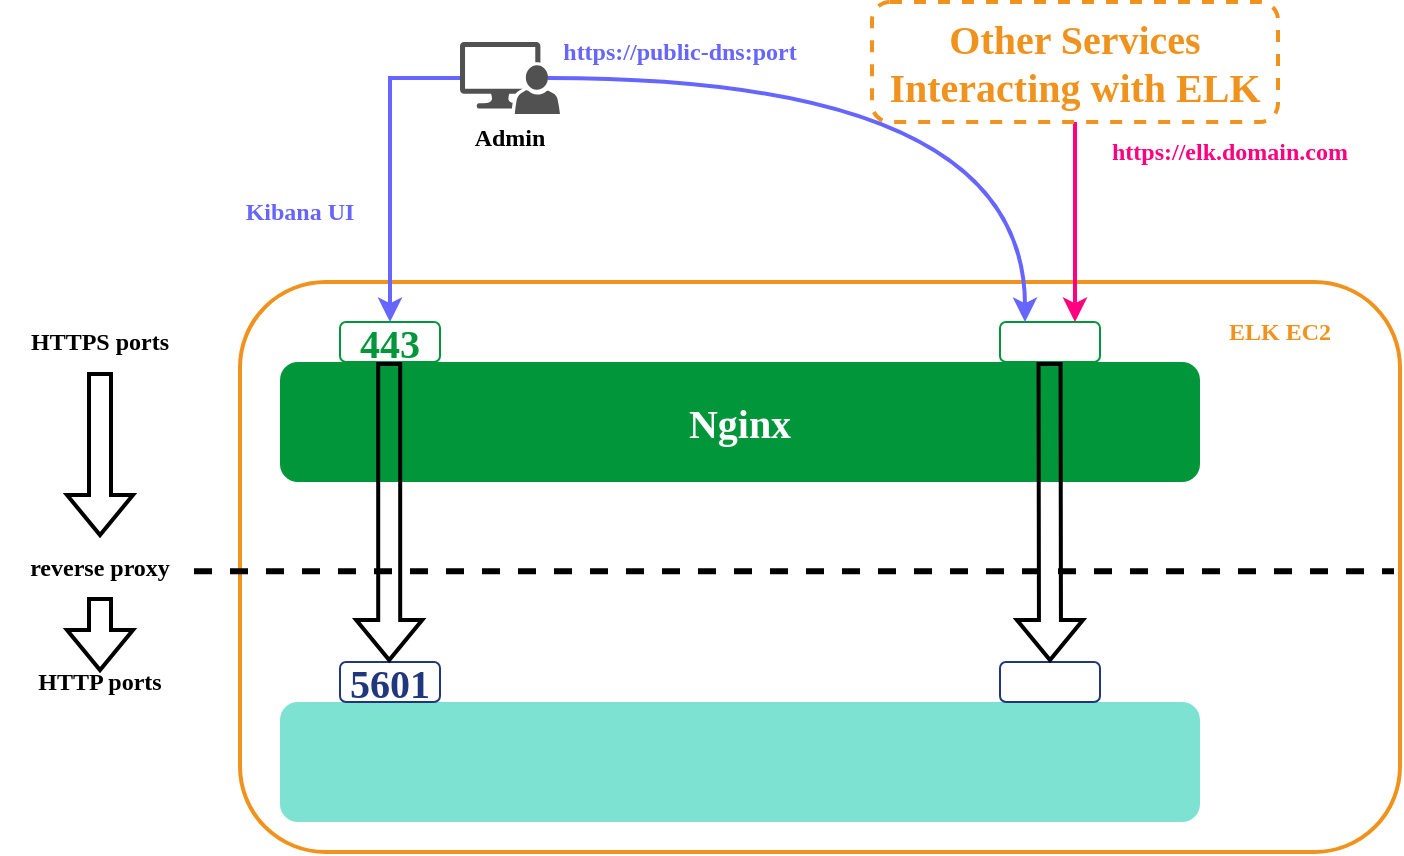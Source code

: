 <mxfile version="23.1.6" type="device">
  <diagram name="Page-1" id="2RRsDSpMer9sEVERHo-K">
    <mxGraphModel dx="522" dy="1430" grid="1" gridSize="10" guides="1" tooltips="1" connect="1" arrows="1" fold="1" page="1" pageScale="1" pageWidth="850" pageHeight="1100" math="0" shadow="0">
      <root>
        <mxCell id="0" />
        <mxCell id="1" parent="0" />
        <mxCell id="0T_FGqLuQsuZokZaV_jl-1" value="" style="rounded=1;whiteSpace=wrap;html=1;fillColor=none;strokeColor=#F0931E;strokeWidth=2;fontFamily=Ubuntu;fontStyle=1" parent="1" vertex="1">
          <mxGeometry x="190" y="70" width="580" height="285" as="geometry" />
        </mxCell>
        <mxCell id="0T_FGqLuQsuZokZaV_jl-2" value="&lt;font style=&quot;font-size: 20px;&quot; color=&quot;#ffffff&quot;&gt;&lt;span&gt;&lt;br&gt;&lt;/span&gt;&lt;/font&gt;" style="rounded=1;whiteSpace=wrap;html=1;fillColor=#7DE2D1;strokeWidth=5;strokeColor=none;fontFamily=Ubuntu;fontStyle=1" parent="1" vertex="1">
          <mxGeometry x="210" y="280" width="460" height="60" as="geometry" />
        </mxCell>
        <mxCell id="0T_FGqLuQsuZokZaV_jl-3" value="&lt;font style=&quot;font-size: 20px;&quot; color=&quot;#ffffff&quot;&gt;&lt;span&gt;Nginx&lt;/span&gt;&lt;/font&gt;" style="rounded=1;whiteSpace=wrap;html=1;fillColor=#009639;strokeColor=none;strokeWidth=5;fontFamily=Ubuntu;fontStyle=1" parent="1" vertex="1">
          <mxGeometry x="210" y="110" width="460" height="60" as="geometry" />
        </mxCell>
        <mxCell id="0T_FGqLuQsuZokZaV_jl-7" value="&lt;font color=&quot;#009639&quot; size=&quot;1&quot;&gt;&lt;span style=&quot;font-size: 20px;&quot;&gt;443&lt;/span&gt;&lt;/font&gt;" style="rounded=1;whiteSpace=wrap;html=1;strokeColor=#009639;strokeWidth=1;fontFamily=Ubuntu;fontStyle=1" parent="1" vertex="1">
          <mxGeometry x="240" y="90" width="50" height="20" as="geometry" />
        </mxCell>
        <mxCell id="0T_FGqLuQsuZokZaV_jl-8" value="" style="rounded=1;whiteSpace=wrap;html=1;strokeColor=#009639;strokeWidth=1;fontFamily=Ubuntu;fontStyle=1" parent="1" vertex="1">
          <mxGeometry x="570" y="90" width="50" height="20" as="geometry" />
        </mxCell>
        <mxCell id="0T_FGqLuQsuZokZaV_jl-9" value="" style="rounded=1;whiteSpace=wrap;html=1;strokeColor=#20377D;fontFamily=Ubuntu;fontStyle=1" parent="1" vertex="1">
          <mxGeometry x="570" y="260" width="50" height="20" as="geometry" />
        </mxCell>
        <mxCell id="0T_FGqLuQsuZokZaV_jl-10" value="" style="shape=flexArrow;endArrow=classic;html=1;rounded=0;entryX=0.5;entryY=0;entryDx=0;entryDy=0;strokeWidth=2;fontFamily=Ubuntu;fontStyle=1" parent="1" target="0T_FGqLuQsuZokZaV_jl-9" edge="1">
          <mxGeometry width="50" height="50" relative="1" as="geometry">
            <mxPoint x="594.78" y="110" as="sourcePoint" />
            <mxPoint x="594.78" y="256" as="targetPoint" />
          </mxGeometry>
        </mxCell>
        <mxCell id="0T_FGqLuQsuZokZaV_jl-11" value="" style="endArrow=none;dashed=1;html=1;strokeWidth=3;rounded=0;fontFamily=Ubuntu;fontStyle=1" parent="1" edge="1">
          <mxGeometry width="50" height="50" relative="1" as="geometry">
            <mxPoint x="167" y="214.66" as="sourcePoint" />
            <mxPoint x="767" y="214.66" as="targetPoint" />
          </mxGeometry>
        </mxCell>
        <mxCell id="0T_FGqLuQsuZokZaV_jl-12" value="&lt;font&gt;&lt;span&gt;HTTPS ports&lt;/span&gt;&lt;/font&gt;" style="text;html=1;strokeColor=none;fillColor=none;align=center;verticalAlign=middle;whiteSpace=wrap;rounded=0;fontFamily=Ubuntu;fontStyle=1" parent="1" vertex="1">
          <mxGeometry x="70" y="85" width="100" height="30" as="geometry" />
        </mxCell>
        <mxCell id="0T_FGqLuQsuZokZaV_jl-13" value="&lt;font&gt;&lt;span&gt;HTTP ports&lt;/span&gt;&lt;/font&gt;" style="text;html=1;strokeColor=none;fillColor=none;align=center;verticalAlign=middle;whiteSpace=wrap;rounded=0;fontFamily=Ubuntu;fontStyle=1" parent="1" vertex="1">
          <mxGeometry x="70" y="255" width="100" height="30" as="geometry" />
        </mxCell>
        <mxCell id="0T_FGqLuQsuZokZaV_jl-14" value="" style="shape=flexArrow;endArrow=classic;html=1;rounded=0;entryX=0.5;entryY=0;entryDx=0;entryDy=0;strokeWidth=2;fontFamily=Ubuntu;fontStyle=1" parent="1" source="0T_FGqLuQsuZokZaV_jl-16" edge="1">
          <mxGeometry width="50" height="50" relative="1" as="geometry">
            <mxPoint x="120" y="115" as="sourcePoint" />
            <mxPoint x="120" y="265" as="targetPoint" />
          </mxGeometry>
        </mxCell>
        <mxCell id="0T_FGqLuQsuZokZaV_jl-15" value="" style="shape=flexArrow;endArrow=classic;html=1;rounded=0;entryX=0.5;entryY=0;entryDx=0;entryDy=0;strokeWidth=2;fontFamily=Ubuntu;fontStyle=1" parent="1" target="0T_FGqLuQsuZokZaV_jl-16" edge="1">
          <mxGeometry width="50" height="50" relative="1" as="geometry">
            <mxPoint x="120" y="115" as="sourcePoint" />
            <mxPoint x="120" y="265" as="targetPoint" />
          </mxGeometry>
        </mxCell>
        <mxCell id="0T_FGqLuQsuZokZaV_jl-16" value="&lt;font style=&quot;font-size: 12px;&quot;&gt;&lt;span&gt;reverse proxy&lt;br&gt;&lt;/span&gt;&lt;/font&gt;" style="text;html=1;strokeColor=none;fillColor=none;align=center;verticalAlign=middle;whiteSpace=wrap;rounded=0;fontFamily=Ubuntu;fontStyle=1" parent="1" vertex="1">
          <mxGeometry x="70" y="197.5" width="100" height="30" as="geometry" />
        </mxCell>
        <mxCell id="0T_FGqLuQsuZokZaV_jl-17" value="&lt;font color=&quot;#20377d&quot; size=&quot;1&quot;&gt;&lt;span style=&quot;font-size: 20px;&quot;&gt;5601&lt;/span&gt;&lt;/font&gt;" style="rounded=1;whiteSpace=wrap;html=1;strokeColor=#20377D;strokeWidth=1;fontFamily=Ubuntu;fontStyle=1" parent="1" vertex="1">
          <mxGeometry x="240" y="260" width="50" height="20" as="geometry" />
        </mxCell>
        <mxCell id="0T_FGqLuQsuZokZaV_jl-18" style="edgeStyle=orthogonalEdgeStyle;rounded=0;orthogonalLoop=1;jettySize=auto;html=1;strokeWidth=2;strokeColor=#6666FF;fontFamily=Ubuntu;fontStyle=1" parent="1" source="0T_FGqLuQsuZokZaV_jl-21" target="0T_FGqLuQsuZokZaV_jl-7" edge="1">
          <mxGeometry relative="1" as="geometry" />
        </mxCell>
        <mxCell id="0T_FGqLuQsuZokZaV_jl-20" style="edgeStyle=orthogonalEdgeStyle;rounded=0;orthogonalLoop=1;jettySize=auto;html=1;exitX=0.88;exitY=0.5;exitDx=0;exitDy=0;exitPerimeter=0;entryX=0.25;entryY=0;entryDx=0;entryDy=0;curved=1;strokeWidth=2;strokeColor=#6666FF;fontFamily=Ubuntu;fontStyle=1" parent="1" source="0T_FGqLuQsuZokZaV_jl-21" target="0T_FGqLuQsuZokZaV_jl-8" edge="1">
          <mxGeometry relative="1" as="geometry" />
        </mxCell>
        <mxCell id="0T_FGqLuQsuZokZaV_jl-21" value="" style="sketch=0;pointerEvents=1;shadow=0;dashed=0;html=1;strokeColor=none;labelPosition=center;verticalLabelPosition=bottom;verticalAlign=top;align=center;fillColor=#515151;shape=mxgraph.mscae.system_center.admin_console;fontFamily=Ubuntu;fontStyle=1" parent="1" vertex="1">
          <mxGeometry x="300" y="-50" width="50" height="36" as="geometry" />
        </mxCell>
        <mxCell id="0T_FGqLuQsuZokZaV_jl-22" value="&lt;font&gt;&lt;span&gt;Admin&lt;br&gt;&lt;br&gt;&lt;/span&gt;&lt;/font&gt;" style="text;html=1;strokeColor=none;fillColor=none;align=center;verticalAlign=middle;whiteSpace=wrap;rounded=0;fontFamily=Ubuntu;fontStyle=1" parent="1" vertex="1">
          <mxGeometry x="275" y="-10" width="100" height="30" as="geometry" />
        </mxCell>
        <mxCell id="0T_FGqLuQsuZokZaV_jl-23" value="&lt;font&gt;&lt;span&gt;Kibana UI&lt;br&gt;&lt;/span&gt;&lt;/font&gt;" style="text;html=1;strokeColor=none;fillColor=none;align=center;verticalAlign=middle;whiteSpace=wrap;rounded=0;fontColor=#6666FF;fontFamily=Ubuntu;fontStyle=1" parent="1" vertex="1">
          <mxGeometry x="170" y="20" width="100" height="30" as="geometry" />
        </mxCell>
        <mxCell id="0T_FGqLuQsuZokZaV_jl-25" style="edgeStyle=orthogonalEdgeStyle;rounded=0;orthogonalLoop=1;jettySize=auto;html=1;exitX=0.5;exitY=1;exitDx=0;exitDy=0;entryX=0.75;entryY=0;entryDx=0;entryDy=0;strokeWidth=2;strokeColor=#FF0080;fontFamily=Ubuntu;fontStyle=1" parent="1" source="0T_FGqLuQsuZokZaV_jl-26" target="0T_FGqLuQsuZokZaV_jl-8" edge="1">
          <mxGeometry relative="1" as="geometry" />
        </mxCell>
        <mxCell id="0T_FGqLuQsuZokZaV_jl-26" value="&lt;font color=&quot;#f0931e&quot; style=&quot;font-size: 20px;&quot;&gt;&lt;span&gt;Other Services&lt;br&gt;Interacting with ELK&lt;br&gt;&lt;/span&gt;&lt;/font&gt;" style="rounded=1;whiteSpace=wrap;html=1;strokeWidth=2;strokeColor=#F0931E;fontFamily=Ubuntu;fontStyle=1;dashed=1;" parent="1" vertex="1">
          <mxGeometry x="506" y="-70" width="203" height="60" as="geometry" />
        </mxCell>
        <mxCell id="0T_FGqLuQsuZokZaV_jl-35" value="" style="shape=flexArrow;endArrow=classic;html=1;rounded=0;entryX=0.5;entryY=0;entryDx=0;entryDy=0;strokeWidth=2;fontFamily=Ubuntu;fontStyle=1" parent="1" edge="1">
          <mxGeometry width="50" height="50" relative="1" as="geometry">
            <mxPoint x="264.6" y="110" as="sourcePoint" />
            <mxPoint x="264.6" y="260" as="targetPoint" />
          </mxGeometry>
        </mxCell>
        <mxCell id="0T_FGqLuQsuZokZaV_jl-36" value="&lt;font color=&quot;#f0931e&quot;&gt;&lt;span&gt;ELK EC2&lt;/span&gt;&lt;/font&gt;" style="text;html=1;strokeColor=none;fillColor=none;align=center;verticalAlign=middle;whiteSpace=wrap;rounded=0;fontFamily=Ubuntu;fontStyle=1" parent="1" vertex="1">
          <mxGeometry x="660" y="80" width="100" height="30" as="geometry" />
        </mxCell>
        <mxCell id="0T_FGqLuQsuZokZaV_jl-39" value="&lt;font&gt;&lt;span&gt;&lt;font color=&quot;#ff0080&quot;&gt;https://elk.domain.com&lt;/font&gt;&lt;br&gt;&lt;/span&gt;&lt;/font&gt;" style="text;html=1;strokeColor=none;fillColor=none;align=center;verticalAlign=middle;whiteSpace=wrap;rounded=0;fontFamily=Ubuntu;fontStyle=1" parent="1" vertex="1">
          <mxGeometry x="620" y="-10" width="130" height="30" as="geometry" />
        </mxCell>
        <mxCell id="0T_FGqLuQsuZokZaV_jl-40" value="&lt;font&gt;&lt;span&gt;&lt;font color=&quot;#6666ff&quot;&gt;https://public-dns:port&lt;/font&gt;&lt;br&gt;&lt;/span&gt;&lt;/font&gt;" style="text;html=1;strokeColor=none;fillColor=none;align=center;verticalAlign=middle;whiteSpace=wrap;rounded=0;fontFamily=Ubuntu;fontStyle=1" parent="1" vertex="1">
          <mxGeometry x="330" y="-60" width="160" height="30" as="geometry" />
        </mxCell>
        <mxCell id="0T_FGqLuQsuZokZaV_jl-42" value="" style="shape=image;verticalLabelPosition=bottom;labelBackgroundColor=default;verticalAlign=top;aspect=fixed;imageAspect=0;image=https://miro.medium.com/v2/resize:fit:1400/1*vZDu4Bwj2GxQh8t1IjDq4w.png;" parent="1" vertex="1">
          <mxGeometry x="380" y="285" width="141.18" height="50" as="geometry" />
        </mxCell>
      </root>
    </mxGraphModel>
  </diagram>
</mxfile>
